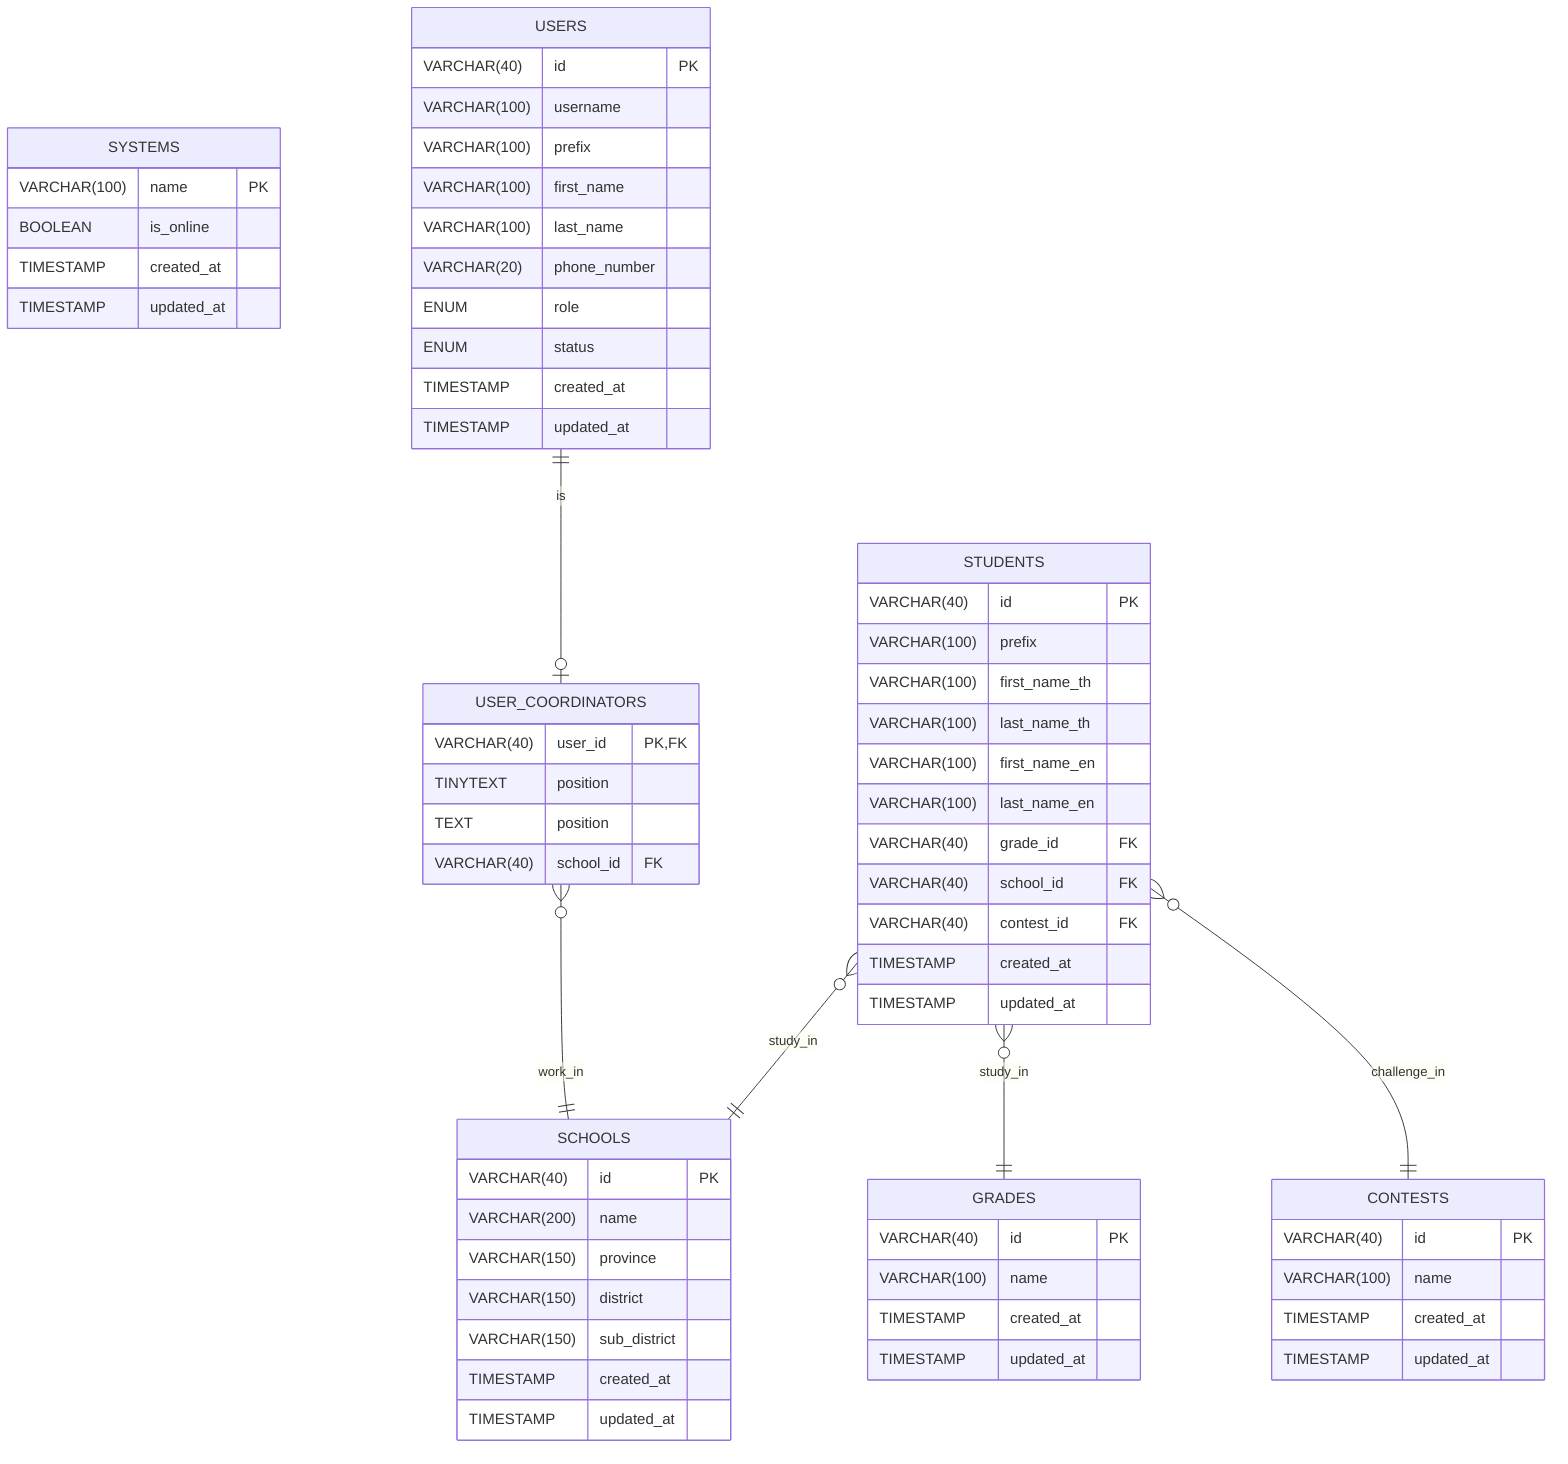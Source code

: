 erDiagram
  CONTESTS {
    VARCHAR(40) id PK
    VARCHAR(100) name
    TIMESTAMP created_at
    TIMESTAMP updated_at
  }

  GRADES {
    VARCHAR(40) id PK
    VARCHAR(100) name
    TIMESTAMP created_at
    TIMESTAMP updated_at
  }

  SCHOOLS {
    VARCHAR(40) id PK
    VARCHAR(200) name
    VARCHAR(150) province
    VARCHAR(150) district
    VARCHAR(150) sub_district
    TIMESTAMP created_at
    TIMESTAMP updated_at
  }

  STUDENTS {
    VARCHAR(40) id PK
    VARCHAR(100) prefix
    VARCHAR(100) first_name_th
    VARCHAR(100) last_name_th
    VARCHAR(100) first_name_en
    VARCHAR(100) last_name_en
    VARCHAR(40) grade_id FK
    VARCHAR(40) school_id FK
    VARCHAR(40) contest_id FK
    TIMESTAMP created_at
    TIMESTAMP updated_at
  }

  SYSTEMS {
    VARCHAR(100) name PK
    BOOLEAN is_online
    TIMESTAMP created_at
    TIMESTAMP updated_at
  }

  USERS {
    VARCHAR(40) id PK
    VARCHAR(100) username
    VARCHAR(100) prefix
    VARCHAR(100) first_name
    VARCHAR(100) last_name
    VARCHAR(20) phone_number
    ENUM role
    ENUM status
    TIMESTAMP created_at
    TIMESTAMP updated_at
  }

  USER_COORDINATORS {
    VARCHAR(40) user_id PK,FK
    TINYTEXT position
    TEXT position
    VARCHAR(40) school_id FK
  }

  USERS ||--o| USER_COORDINATORS : is
  USER_COORDINATORS }o--|| SCHOOLS : work_in
  STUDENTS }o--|| SCHOOLS : study_in
  STUDENTS }o--|| GRADES : study_in
  STUDENTS }o--|| CONTESTS : challenge_in